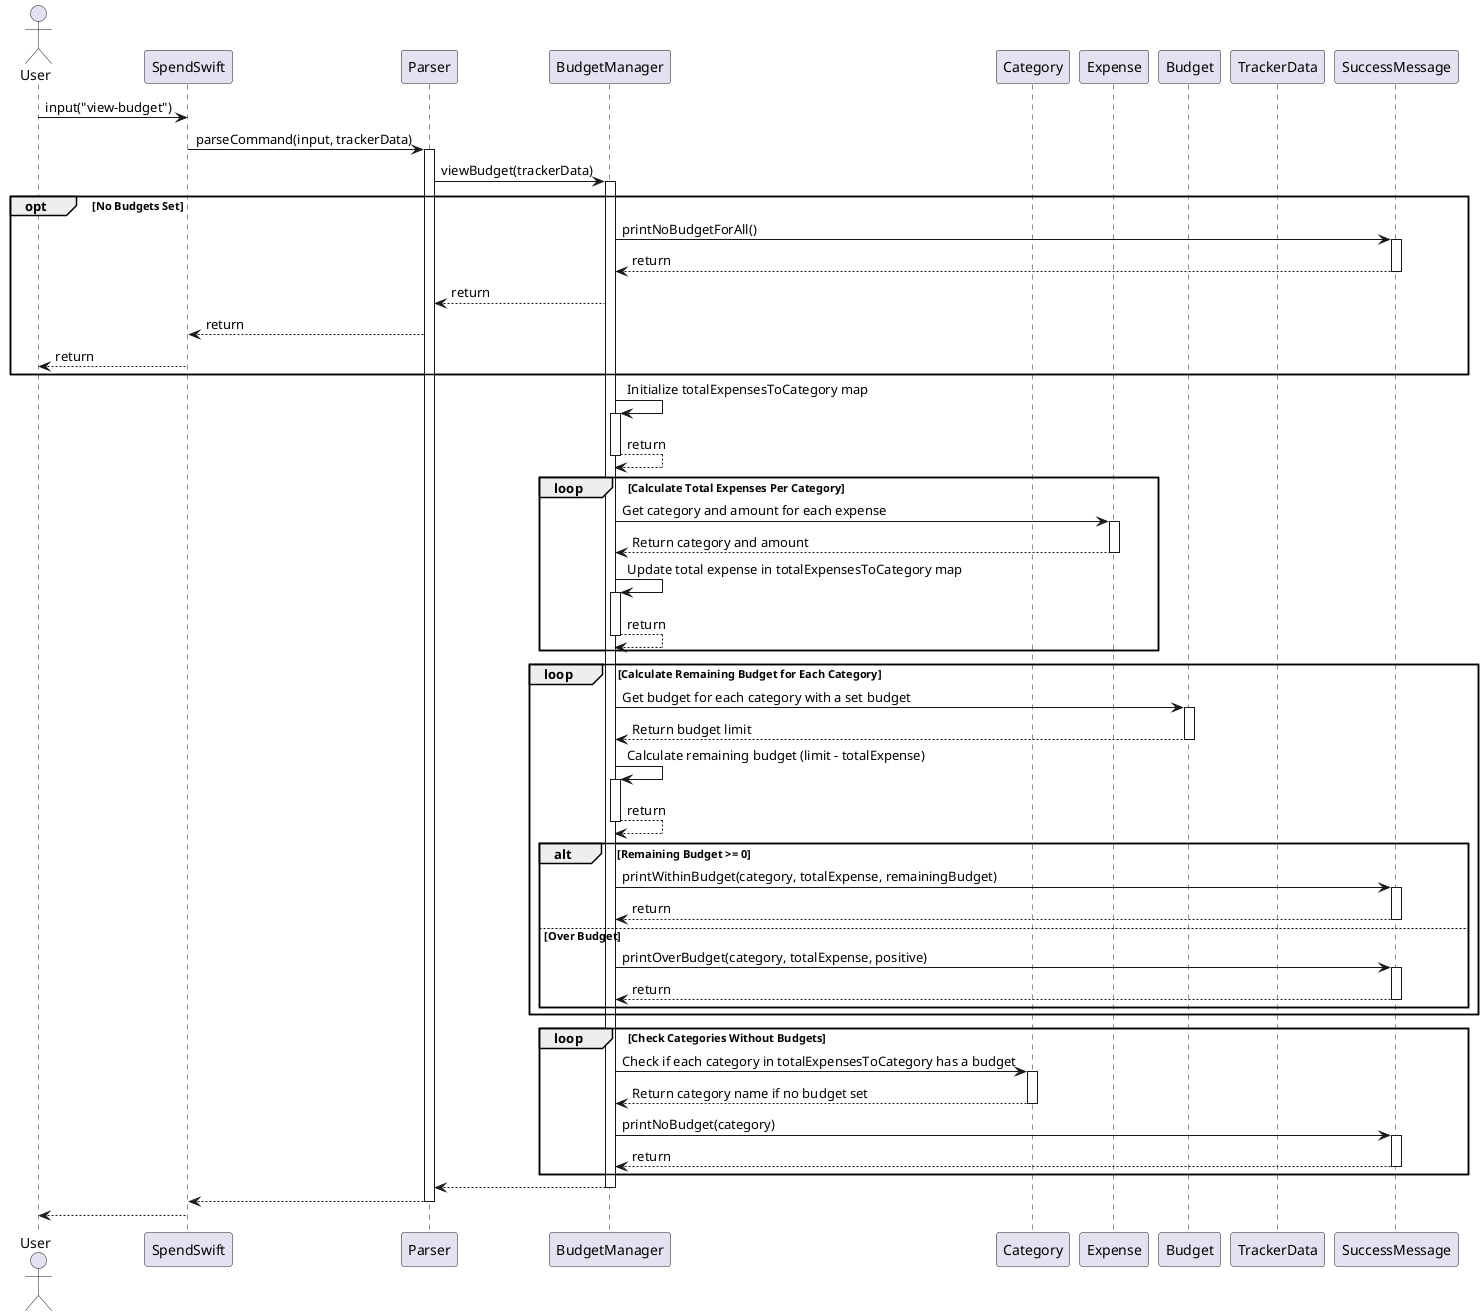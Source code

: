 @startuml

actor User
participant SpendSwift
participant Parser
participant BudgetManager
participant Category
participant Expense
participant Budget
participant TrackerData
participant SuccessMessage

User -> SpendSwift : input("view-budget")
SpendSwift -> Parser : parseCommand(input, trackerData)

activate Parser
Parser -> BudgetManager : viewBudget(trackerData)
activate BudgetManager

opt No Budgets Set
    BudgetManager -> SuccessMessage : printNoBudgetForAll()
    activate SuccessMessage
    SuccessMessage --> BudgetManager : return
    deactivate SuccessMessage
    BudgetManager --> Parser : return
    Parser --> SpendSwift : return
    SpendSwift --> User : return
end

    BudgetManager -> BudgetManager : Initialize totalExpensesToCategory map
    activate BudgetManager
    BudgetManager --> BudgetManager : return
    deactivate BudgetManager

    loop Calculate Total Expenses Per Category
        BudgetManager -> Expense : Get category and amount for each expense
        activate Expense
        Expense --> BudgetManager : Return category and amount
        deactivate Expense

        BudgetManager -> BudgetManager : Update total expense in totalExpensesToCategory map
        activate BudgetManager
            BudgetManager --> BudgetManager : return
        deactivate BudgetManager
    end

    loop Calculate Remaining Budget for Each Category
        BudgetManager -> Budget : Get budget for each category with a set budget
        activate Budget
        Budget --> BudgetManager : Return budget limit
        deactivate Budget

        BudgetManager -> BudgetManager : Calculate remaining budget (limit - totalExpense)
        activate BudgetManager
        BudgetManager --> BudgetManager : return
        deactivate BudgetManager

        alt Remaining Budget >= 0
            BudgetManager -> SuccessMessage : printWithinBudget(category, totalExpense, remainingBudget)
            activate SuccessMessage
            SuccessMessage --> BudgetManager : return
            deactivate SuccessMessage
        else Over Budget
            BudgetManager -> SuccessMessage : printOverBudget(category, totalExpense, positive)
            activate SuccessMessage
            SuccessMessage --> BudgetManager : return
            deactivate SuccessMessage
        end
    end

    loop Check Categories Without Budgets
        BudgetManager -> Category : Check if each category in totalExpensesToCategory has a budget
        activate Category
        Category --> BudgetManager : Return category name if no budget set
        deactivate Category

        BudgetManager -> SuccessMessage : printNoBudget(category)
        activate SuccessMessage
        SuccessMessage --> BudgetManager : return
        deactivate SuccessMessage
    end
BudgetManager --> Parser
deactivate BudgetManager
Parser --> SpendSwift
deactivate Parser
SpendSwift --> User
deactivate SpendSwift
@enduml
